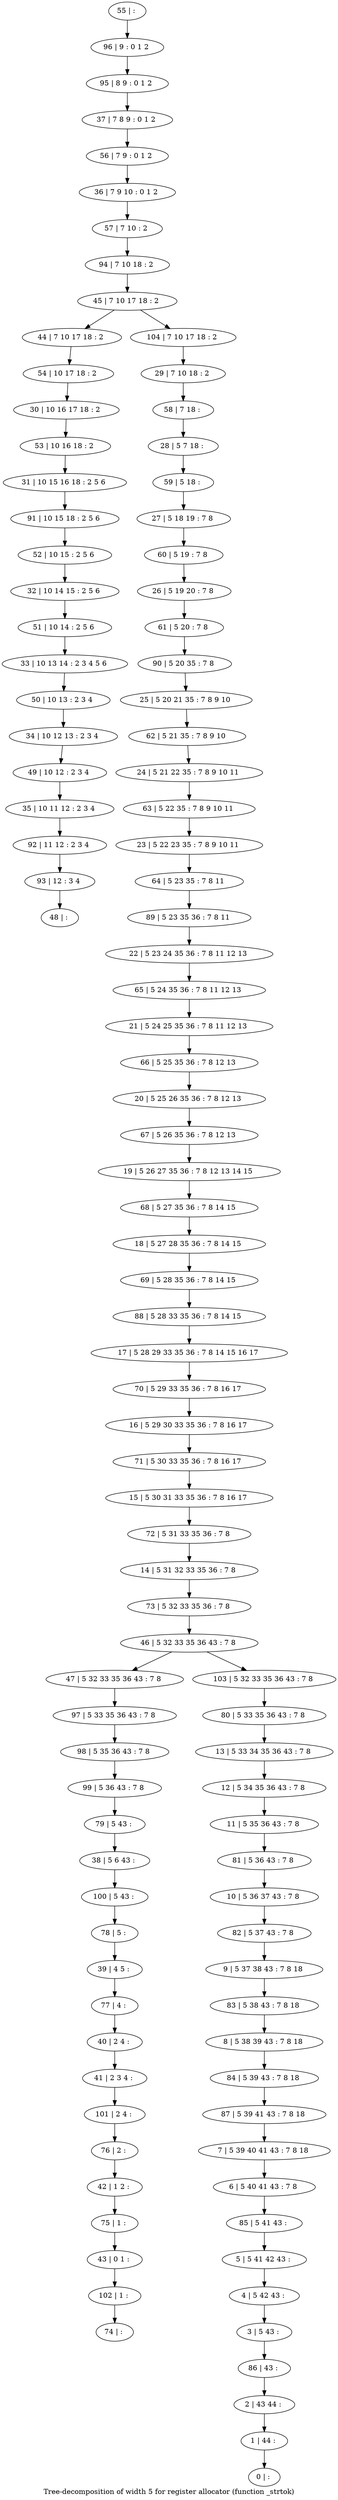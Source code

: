 digraph G {
graph [label="Tree-decomposition of width 5 for register allocator (function _strtok)"]
0[label="0 | : "];
1[label="1 | 44 : "];
2[label="2 | 43 44 : "];
3[label="3 | 5 43 : "];
4[label="4 | 5 42 43 : "];
5[label="5 | 5 41 42 43 : "];
6[label="6 | 5 40 41 43 : 7 8 "];
7[label="7 | 5 39 40 41 43 : 7 8 18 "];
8[label="8 | 5 38 39 43 : 7 8 18 "];
9[label="9 | 5 37 38 43 : 7 8 18 "];
10[label="10 | 5 36 37 43 : 7 8 "];
11[label="11 | 5 35 36 43 : 7 8 "];
12[label="12 | 5 34 35 36 43 : 7 8 "];
13[label="13 | 5 33 34 35 36 43 : 7 8 "];
14[label="14 | 5 31 32 33 35 36 : 7 8 "];
15[label="15 | 5 30 31 33 35 36 : 7 8 16 17 "];
16[label="16 | 5 29 30 33 35 36 : 7 8 16 17 "];
17[label="17 | 5 28 29 33 35 36 : 7 8 14 15 16 17 "];
18[label="18 | 5 27 28 35 36 : 7 8 14 15 "];
19[label="19 | 5 26 27 35 36 : 7 8 12 13 14 15 "];
20[label="20 | 5 25 26 35 36 : 7 8 12 13 "];
21[label="21 | 5 24 25 35 36 : 7 8 11 12 13 "];
22[label="22 | 5 23 24 35 36 : 7 8 11 12 13 "];
23[label="23 | 5 22 23 35 : 7 8 9 10 11 "];
24[label="24 | 5 21 22 35 : 7 8 9 10 11 "];
25[label="25 | 5 20 21 35 : 7 8 9 10 "];
26[label="26 | 5 19 20 : 7 8 "];
27[label="27 | 5 18 19 : 7 8 "];
28[label="28 | 5 7 18 : "];
29[label="29 | 7 10 18 : 2 "];
30[label="30 | 10 16 17 18 : 2 "];
31[label="31 | 10 15 16 18 : 2 5 6 "];
32[label="32 | 10 14 15 : 2 5 6 "];
33[label="33 | 10 13 14 : 2 3 4 5 6 "];
34[label="34 | 10 12 13 : 2 3 4 "];
35[label="35 | 10 11 12 : 2 3 4 "];
36[label="36 | 7 9 10 : 0 1 2 "];
37[label="37 | 7 8 9 : 0 1 2 "];
38[label="38 | 5 6 43 : "];
39[label="39 | 4 5 : "];
40[label="40 | 2 4 : "];
41[label="41 | 2 3 4 : "];
42[label="42 | 1 2 : "];
43[label="43 | 0 1 : "];
44[label="44 | 7 10 17 18 : 2 "];
45[label="45 | 7 10 17 18 : 2 "];
46[label="46 | 5 32 33 35 36 43 : 7 8 "];
47[label="47 | 5 32 33 35 36 43 : 7 8 "];
48[label="48 | : "];
49[label="49 | 10 12 : 2 3 4 "];
50[label="50 | 10 13 : 2 3 4 "];
51[label="51 | 10 14 : 2 5 6 "];
52[label="52 | 10 15 : 2 5 6 "];
53[label="53 | 10 16 18 : 2 "];
54[label="54 | 10 17 18 : 2 "];
55[label="55 | : "];
56[label="56 | 7 9 : 0 1 2 "];
57[label="57 | 7 10 : 2 "];
58[label="58 | 7 18 : "];
59[label="59 | 5 18 : "];
60[label="60 | 5 19 : 7 8 "];
61[label="61 | 5 20 : 7 8 "];
62[label="62 | 5 21 35 : 7 8 9 10 "];
63[label="63 | 5 22 35 : 7 8 9 10 11 "];
64[label="64 | 5 23 35 : 7 8 11 "];
65[label="65 | 5 24 35 36 : 7 8 11 12 13 "];
66[label="66 | 5 25 35 36 : 7 8 12 13 "];
67[label="67 | 5 26 35 36 : 7 8 12 13 "];
68[label="68 | 5 27 35 36 : 7 8 14 15 "];
69[label="69 | 5 28 35 36 : 7 8 14 15 "];
70[label="70 | 5 29 33 35 36 : 7 8 16 17 "];
71[label="71 | 5 30 33 35 36 : 7 8 16 17 "];
72[label="72 | 5 31 33 35 36 : 7 8 "];
73[label="73 | 5 32 33 35 36 : 7 8 "];
74[label="74 | : "];
75[label="75 | 1 : "];
76[label="76 | 2 : "];
77[label="77 | 4 : "];
78[label="78 | 5 : "];
79[label="79 | 5 43 : "];
80[label="80 | 5 33 35 36 43 : 7 8 "];
81[label="81 | 5 36 43 : 7 8 "];
82[label="82 | 5 37 43 : 7 8 "];
83[label="83 | 5 38 43 : 7 8 18 "];
84[label="84 | 5 39 43 : 7 8 18 "];
85[label="85 | 5 41 43 : "];
86[label="86 | 43 : "];
87[label="87 | 5 39 41 43 : 7 8 18 "];
88[label="88 | 5 28 33 35 36 : 7 8 14 15 "];
89[label="89 | 5 23 35 36 : 7 8 11 "];
90[label="90 | 5 20 35 : 7 8 "];
91[label="91 | 10 15 18 : 2 5 6 "];
92[label="92 | 11 12 : 2 3 4 "];
93[label="93 | 12 : 3 4 "];
94[label="94 | 7 10 18 : 2 "];
95[label="95 | 8 9 : 0 1 2 "];
96[label="96 | 9 : 0 1 2 "];
97[label="97 | 5 33 35 36 43 : 7 8 "];
98[label="98 | 5 35 36 43 : 7 8 "];
99[label="99 | 5 36 43 : 7 8 "];
100[label="100 | 5 43 : "];
101[label="101 | 2 4 : "];
102[label="102 | 1 : "];
103[label="103 | 5 32 33 35 36 43 : 7 8 "];
104[label="104 | 7 10 17 18 : 2 "];
40->41 ;
49->35 ;
34->49 ;
50->34 ;
33->50 ;
51->33 ;
32->51 ;
52->32 ;
53->31 ;
30->53 ;
54->30 ;
44->54 ;
75->43 ;
42->75 ;
76->42 ;
77->40 ;
39->77 ;
78->39 ;
79->38 ;
91->52 ;
31->91 ;
35->92 ;
93->48 ;
92->93 ;
47->97 ;
97->98 ;
99->79 ;
98->99 ;
100->78 ;
38->100 ;
101->76 ;
41->101 ;
102->74 ;
43->102 ;
55->96 ;
96->95 ;
95->37 ;
37->56 ;
56->36 ;
36->57 ;
57->94 ;
94->45 ;
29->58 ;
58->28 ;
28->59 ;
59->27 ;
27->60 ;
60->26 ;
26->61 ;
61->90 ;
90->25 ;
25->62 ;
62->24 ;
24->63 ;
63->23 ;
23->64 ;
64->89 ;
89->22 ;
22->65 ;
65->21 ;
21->66 ;
66->20 ;
20->67 ;
67->19 ;
19->68 ;
68->18 ;
18->69 ;
69->88 ;
88->17 ;
17->70 ;
70->16 ;
16->71 ;
71->15 ;
15->72 ;
72->14 ;
14->73 ;
73->46 ;
80->13 ;
13->12 ;
12->11 ;
11->81 ;
81->10 ;
10->82 ;
82->9 ;
9->83 ;
83->8 ;
8->84 ;
84->87 ;
87->7 ;
7->6 ;
6->85 ;
85->5 ;
5->4 ;
4->3 ;
3->86 ;
86->2 ;
2->1 ;
1->0 ;
103->80 ;
104->29 ;
46->47 ;
46->103 ;
45->44 ;
45->104 ;
}
